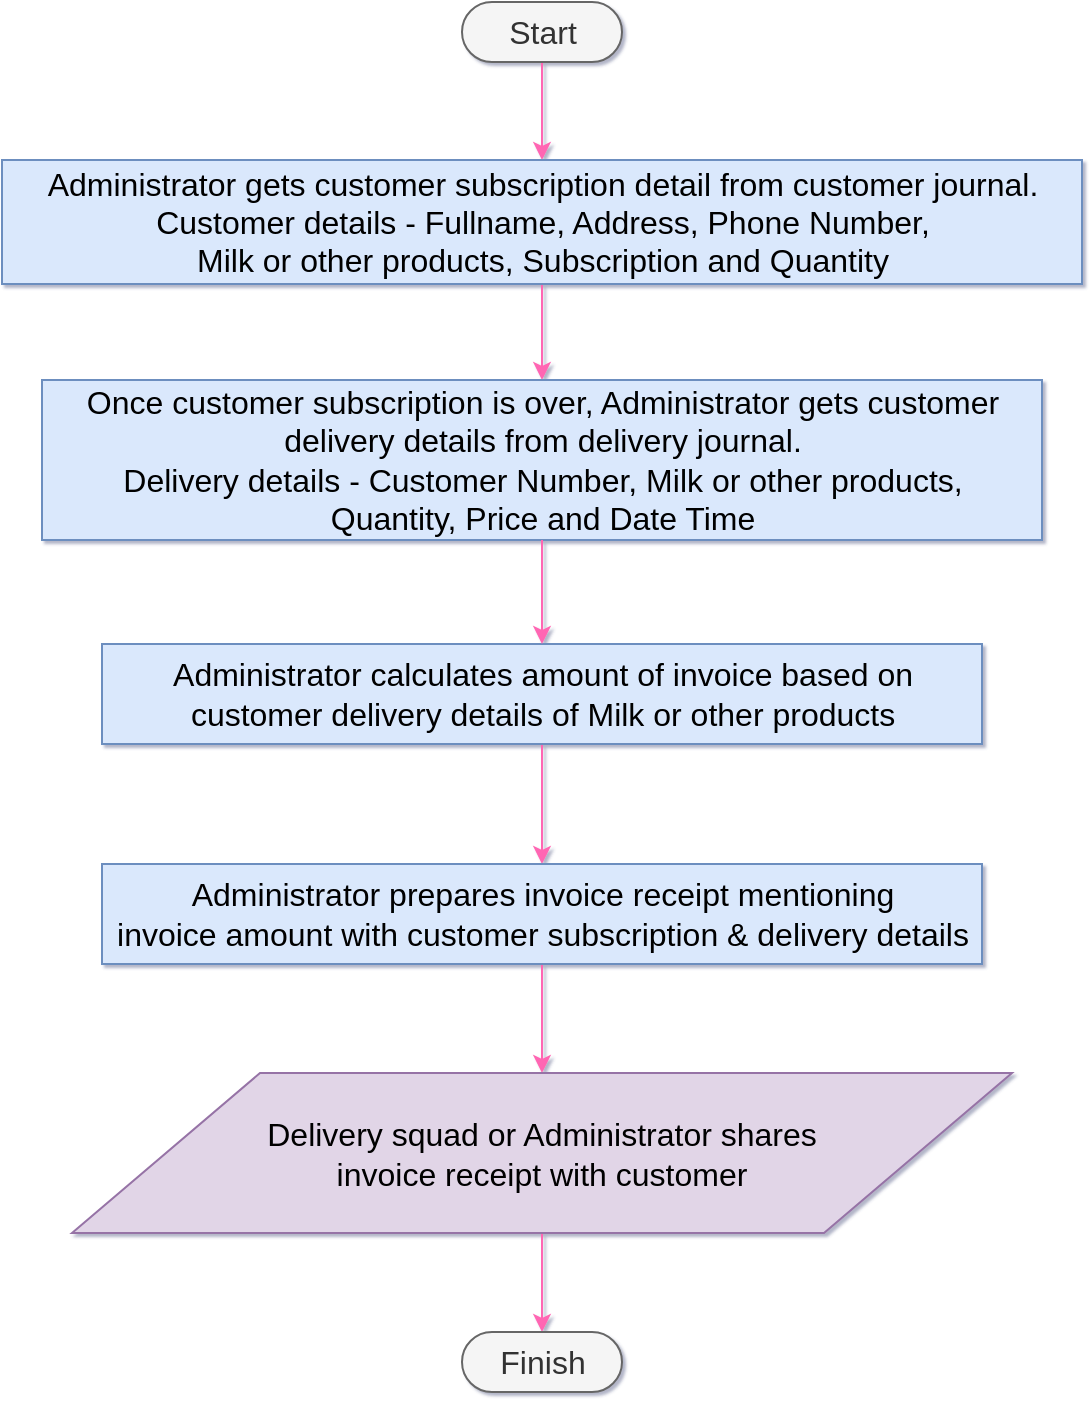 <mxfile>
    <diagram id="gYplu0gBrDNn6FZVZYES" name="Page-1">
        <mxGraphModel dx="667" dy="566" grid="1" gridSize="10" guides="1" tooltips="1" connect="1" arrows="1" fold="1" page="1" pageScale="1" pageWidth="827" pageHeight="1169" math="0" shadow="1">
            <root>
                <mxCell id="0"/>
                <mxCell id="1" parent="0"/>
                <mxCell id="9" value="" style="edgeStyle=none;html=1;fontSize=16;strokeColor=#FF66B3;" parent="1" source="2" target="3" edge="1">
                    <mxGeometry relative="1" as="geometry"/>
                </mxCell>
                <mxCell id="2" value="&lt;font style=&quot;font-size: 16px;&quot;&gt;Start&lt;/font&gt;" style="html=1;dashed=0;whitespace=wrap;shape=mxgraph.dfd.start;fillColor=#f5f5f5;fontColor=#333333;strokeColor=#666666;fontSize=16;" parent="1" vertex="1">
                    <mxGeometry x="380" y="49" width="80" height="30" as="geometry"/>
                </mxCell>
                <mxCell id="10" value="" style="edgeStyle=none;html=1;fontSize=16;entryX=0.5;entryY=0;entryDx=0;entryDy=0;strokeColor=#FF66B3;" parent="1" source="3" target="21" edge="1">
                    <mxGeometry relative="1" as="geometry">
                        <mxPoint x="414.253" y="231.184" as="targetPoint"/>
                    </mxGeometry>
                </mxCell>
                <mxCell id="3" value="&lt;span class=&quot;nodeLabel&quot; style=&quot;font-size: 16px;&quot;&gt;Administrator gets customer subscription detail from customer journal. &lt;br style=&quot;font-size: 16px;&quot;&gt; Customer details - Fullname, Address, Phone Number, &lt;br style=&quot;font-size: 16px;&quot;&gt;Milk or other products, Subscription and Quantity&lt;/span&gt;" style="html=1;dashed=0;whitespace=wrap;fillColor=#dae8fc;strokeColor=#6c8ebf;fontSize=16;" parent="1" vertex="1">
                    <mxGeometry x="150" y="128" width="540" height="62" as="geometry"/>
                </mxCell>
                <mxCell id="11" value="" style="edgeStyle=none;html=1;fontSize=16;exitX=0.5;exitY=1;exitDx=0;exitDy=0;strokeColor=#FF66B3;" parent="1" source="5" target="6" edge="1">
                    <mxGeometry relative="1" as="geometry">
                        <mxPoint x="454.606" y="361.468" as="sourcePoint"/>
                    </mxGeometry>
                </mxCell>
                <mxCell id="5" value="&lt;span class=&quot;nodeLabel&quot; style=&quot;font-size: 16px;&quot;&gt;Administrator calculates amount of invoice based on &lt;br style=&quot;font-size: 16px;&quot;&gt;customer delivery details of Milk or other products&lt;/span&gt;" style="html=1;dashed=0;whitespace=wrap;fillColor=#dae8fc;strokeColor=#6c8ebf;fontSize=16;" parent="1" vertex="1">
                    <mxGeometry x="200" y="370" width="440" height="50" as="geometry"/>
                </mxCell>
                <mxCell id="15" value="" style="edgeStyle=none;html=1;fontSize=16;strokeColor=#FF66B3;" parent="1" source="6" target="7" edge="1">
                    <mxGeometry relative="1" as="geometry"/>
                </mxCell>
                <mxCell id="6" value="&lt;span class=&quot;nodeLabel&quot; style=&quot;font-size: 16px;&quot;&gt;Administrator prepares invoice receipt mentioning &lt;br style=&quot;font-size: 16px;&quot;&gt;invoice amount with customer subscription &amp;amp; delivery details&lt;/span&gt;" style="html=1;dashed=0;whitespace=wrap;fillColor=#dae8fc;strokeColor=#6c8ebf;fontSize=16;" parent="1" vertex="1">
                    <mxGeometry x="200" y="480" width="440" height="50" as="geometry"/>
                </mxCell>
                <mxCell id="16" value="" style="edgeStyle=none;html=1;fontSize=16;exitX=0.5;exitY=1;exitDx=0;exitDy=0;entryX=0.5;entryY=0.5;entryDx=0;entryDy=-15;entryPerimeter=0;strokeColor=#FF66B3;" parent="1" edge="1" target="8" source="7">
                    <mxGeometry relative="1" as="geometry">
                        <mxPoint x="414.367" y="660" as="sourcePoint"/>
                        <mxPoint x="414.862" y="714" as="targetPoint"/>
                    </mxGeometry>
                </mxCell>
                <mxCell id="7" value="&lt;span class=&quot;nodeLabel&quot; style=&quot;font-size: 16px;&quot;&gt;Delivery squad or Administrator shares &lt;br style=&quot;font-size: 16px;&quot;&gt;invoice receipt with customer&lt;/span&gt;" style="shape=parallelogram;perimeter=parallelogramPerimeter;whiteSpace=wrap;html=1;dashed=0;fillColor=#e1d5e7;strokeColor=#9673a6;fontSize=16;" parent="1" vertex="1">
                    <mxGeometry x="185" y="584.5" width="470" height="80" as="geometry"/>
                </mxCell>
                <mxCell id="8" value="Finish" style="html=1;dashed=0;whitespace=wrap;shape=mxgraph.dfd.start;fillColor=#f5f5f5;fontColor=#333333;strokeColor=#666666;fontSize=16;" parent="1" vertex="1">
                    <mxGeometry x="380" y="714" width="80" height="30" as="geometry"/>
                </mxCell>
                <mxCell id="21" value="&lt;span class=&quot;nodeLabel&quot; style=&quot;font-size: 16px;&quot;&gt;Once customer subscription is over, Administrator gets customer &lt;br style=&quot;font-size: 16px;&quot;&gt;delivery details from delivery journal. &lt;br style=&quot;font-size: 16px;&quot;&gt; Delivery details - Customer Number, Milk or other products, &lt;br style=&quot;font-size: 16px;&quot;&gt;Quantity, Price and Date Time&lt;/span&gt;" style="html=1;dashed=0;whitespace=wrap;fillColor=#dae8fc;strokeColor=#6c8ebf;fontSize=16;" vertex="1" parent="1">
                    <mxGeometry x="170" y="238" width="500" height="80" as="geometry"/>
                </mxCell>
                <mxCell id="23" value="" style="edgeStyle=none;html=1;fontSize=16;entryX=0.5;entryY=0;entryDx=0;entryDy=0;strokeColor=#FF66B3;" edge="1" parent="1" source="21" target="5">
                    <mxGeometry relative="1" as="geometry">
                        <mxPoint x="422" y="310" as="sourcePoint"/>
                        <mxPoint x="430" y="248" as="targetPoint"/>
                    </mxGeometry>
                </mxCell>
            </root>
        </mxGraphModel>
    </diagram>
</mxfile>